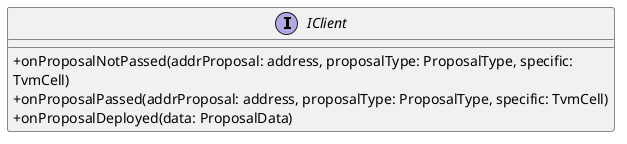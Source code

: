 @startuml
skinparam WrapWidth 600
skinparam classAttributeIconSize 0
' hide circle
skinparam linetype ortho
skinparam linetype polyline
top to bottom direction
left to right direction
skinparam componentStyle uml2


interface IClient {
    +onProposalNotPassed(addrProposal: address, proposalType: ProposalType, specific: TvmCell)
    +onProposalPassed(addrProposal: address, proposalType: ProposalType, specific: TvmCell)
    +onProposalDeployed(data: ProposalData)
}

@enduml
